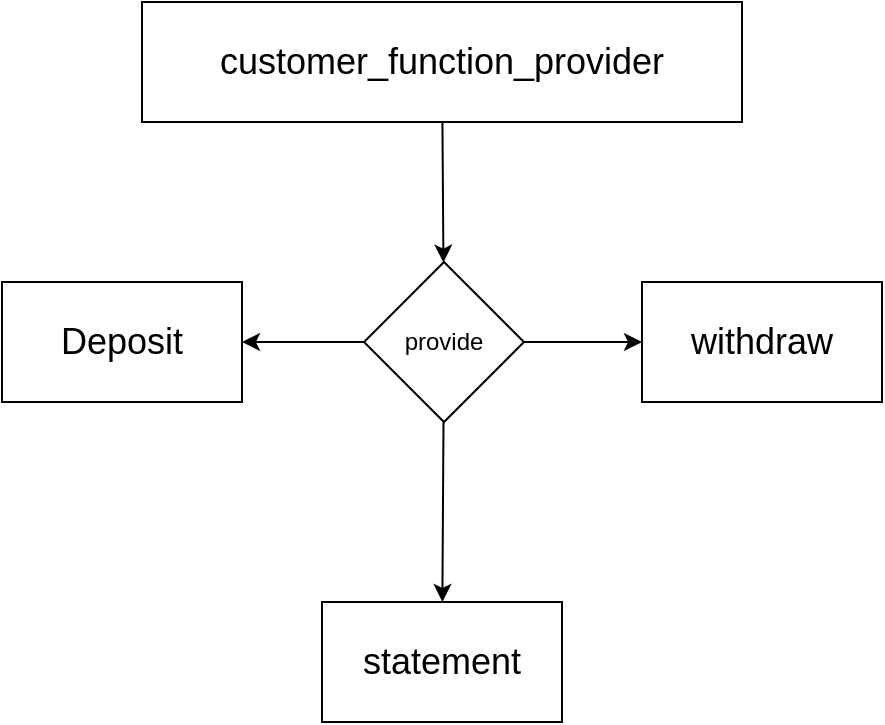 <mxfile>
    <diagram id="d3HSRKmov31FXk-oEHih" name="Page-1">
        <mxGraphModel dx="736" dy="394" grid="1" gridSize="10" guides="1" tooltips="1" connect="1" arrows="1" fold="1" page="1" pageScale="1" pageWidth="827" pageHeight="1169" math="0" shadow="0">
            <root>
                <mxCell id="0"/>
                <mxCell id="1" parent="0"/>
                <mxCell id="3" style="edgeStyle=none;html=1;" parent="1" source="2" edge="1">
                    <mxGeometry relative="1" as="geometry">
                        <mxPoint x="560.0" y="180.0" as="targetPoint"/>
                    </mxGeometry>
                </mxCell>
                <mxCell id="7" value="" style="edgeStyle=none;html=1;" parent="1" source="2" target="6" edge="1">
                    <mxGeometry relative="1" as="geometry"/>
                </mxCell>
                <mxCell id="2" value="&lt;font style=&quot;font-size: 18px;&quot;&gt;customer_function_provider&lt;/font&gt;" style="rounded=0;whiteSpace=wrap;html=1;" parent="1" vertex="1">
                    <mxGeometry x="320" y="150" width="300" height="60" as="geometry"/>
                </mxCell>
                <mxCell id="14" value="" style="edgeStyle=none;html=1;" parent="1" source="6" target="13" edge="1">
                    <mxGeometry relative="1" as="geometry"/>
                </mxCell>
                <mxCell id="16" value="" style="edgeStyle=none;html=1;" parent="1" source="6" target="15" edge="1">
                    <mxGeometry relative="1" as="geometry"/>
                </mxCell>
                <mxCell id="18" value="" style="edgeStyle=none;html=1;" parent="1" source="6" target="17" edge="1">
                    <mxGeometry relative="1" as="geometry"/>
                </mxCell>
                <mxCell id="6" value="provide&lt;br&gt;" style="rhombus;whiteSpace=wrap;html=1;rounded=0;" parent="1" vertex="1">
                    <mxGeometry x="431" y="280" width="80" height="80" as="geometry"/>
                </mxCell>
                <mxCell id="13" value="&lt;font style=&quot;font-size: 18px;&quot;&gt;Deposit&lt;/font&gt;" style="rounded=0;whiteSpace=wrap;html=1;" parent="1" vertex="1">
                    <mxGeometry x="250" y="290" width="120" height="60" as="geometry"/>
                </mxCell>
                <mxCell id="15" value="&lt;font style=&quot;font-size: 18px;&quot;&gt;withdraw&lt;/font&gt;" style="whiteSpace=wrap;html=1;rounded=0;" parent="1" vertex="1">
                    <mxGeometry x="570" y="290" width="120" height="60" as="geometry"/>
                </mxCell>
                <mxCell id="17" value="&lt;font style=&quot;font-size: 18px;&quot;&gt;statement&lt;/font&gt;" style="whiteSpace=wrap;html=1;rounded=0;" parent="1" vertex="1">
                    <mxGeometry x="410" y="450" width="120" height="60" as="geometry"/>
                </mxCell>
            </root>
        </mxGraphModel>
    </diagram>
    <diagram id="8lUI_74nBoiHiXFDhblI" name="Page-2">
        <mxGraphModel dx="736" dy="394" grid="1" gridSize="10" guides="1" tooltips="1" connect="1" arrows="1" fold="1" page="1" pageScale="1" pageWidth="827" pageHeight="1169" math="0" shadow="0">
            <root>
                <mxCell id="0"/>
                <mxCell id="1" parent="0"/>
            </root>
        </mxGraphModel>
    </diagram>
</mxfile>